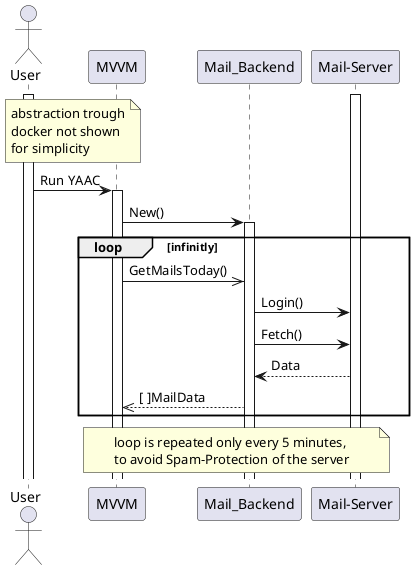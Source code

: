 @startuml Periodic_Mail_Fetch

Actor User as user
Participant "MVVM" as app
Participant "Mail_Backend" as daemon
Participant "Mail-Server" as gmail

activate user
activate gmail

note over user, app
abstraction trough
docker not shown
for simplicity
end note

user -> app ++: Run YAAC
app -> daemon ++: New()
loop infinitly
    app ->> daemon: GetMailsToday()
    daemon -> gmail: Login()
    daemon -> gmail: Fetch()
    gmail --> daemon: Data
    daemon -->> app: [ ]MailData
end loop

note over app, gmail
loop is repeated only every 5 minutes,
to avoid Spam-Protection of the server
end note

@enduml
